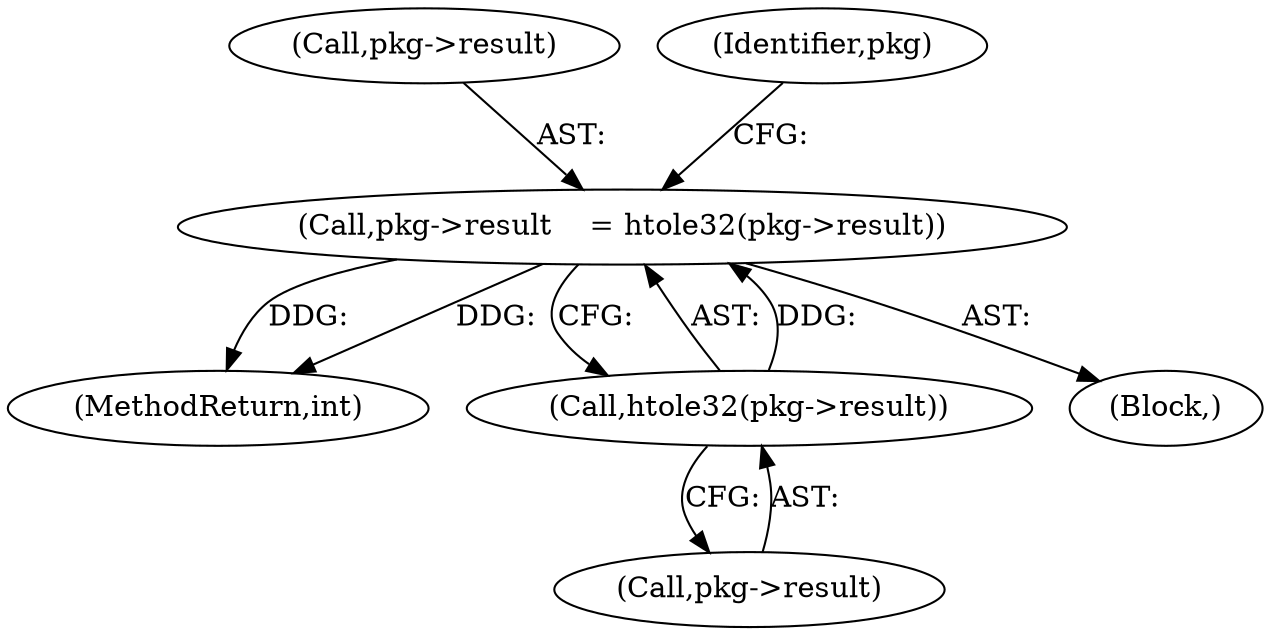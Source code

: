 digraph "0_viabtc_exchange_server_4a7c27bfe98f409623d4d857894d017ff0672cc9#diff-515c81af848352583bff286d6224875f_1@pointer" {
"1000202" [label="(Call,pkg->result    = htole32(pkg->result))"];
"1000206" [label="(Call,htole32(pkg->result))"];
"1000203" [label="(Call,pkg->result)"];
"1000207" [label="(Call,pkg->result)"];
"1000212" [label="(Identifier,pkg)"];
"1000265" [label="(MethodReturn,int)"];
"1000202" [label="(Call,pkg->result    = htole32(pkg->result))"];
"1000104" [label="(Block,)"];
"1000206" [label="(Call,htole32(pkg->result))"];
"1000202" -> "1000104"  [label="AST: "];
"1000202" -> "1000206"  [label="CFG: "];
"1000203" -> "1000202"  [label="AST: "];
"1000206" -> "1000202"  [label="AST: "];
"1000212" -> "1000202"  [label="CFG: "];
"1000202" -> "1000265"  [label="DDG: "];
"1000202" -> "1000265"  [label="DDG: "];
"1000206" -> "1000202"  [label="DDG: "];
"1000206" -> "1000207"  [label="CFG: "];
"1000207" -> "1000206"  [label="AST: "];
}
